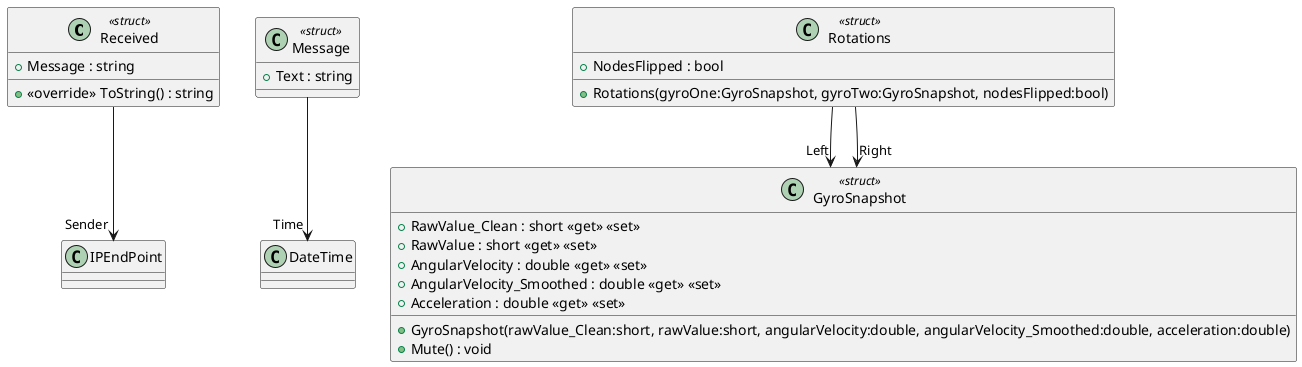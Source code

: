 @startuml
class Received <<struct>> {
    + Message : string
    + <<override>> ToString() : string
}
class Message <<struct>> {
    + Text : string
}
class Rotations <<struct>> {
    + NodesFlipped : bool
    + Rotations(gyroOne:GyroSnapshot, gyroTwo:GyroSnapshot, nodesFlipped:bool)
}
class GyroSnapshot <<struct>> {
    + RawValue_Clean : short <<get>> <<set>>
    + RawValue : short <<get>> <<set>>
    + AngularVelocity : double <<get>> <<set>>
    + AngularVelocity_Smoothed : double <<get>> <<set>>
    + Acceleration : double <<get>> <<set>>
    + GyroSnapshot(rawValue_Clean:short, rawValue:short, angularVelocity:double, angularVelocity_Smoothed:double, acceleration:double)
    + Mute() : void
}
Received --> "Sender" IPEndPoint
Message --> "Time" DateTime
Rotations --> "Left" GyroSnapshot
Rotations --> "Right" GyroSnapshot
@enduml
